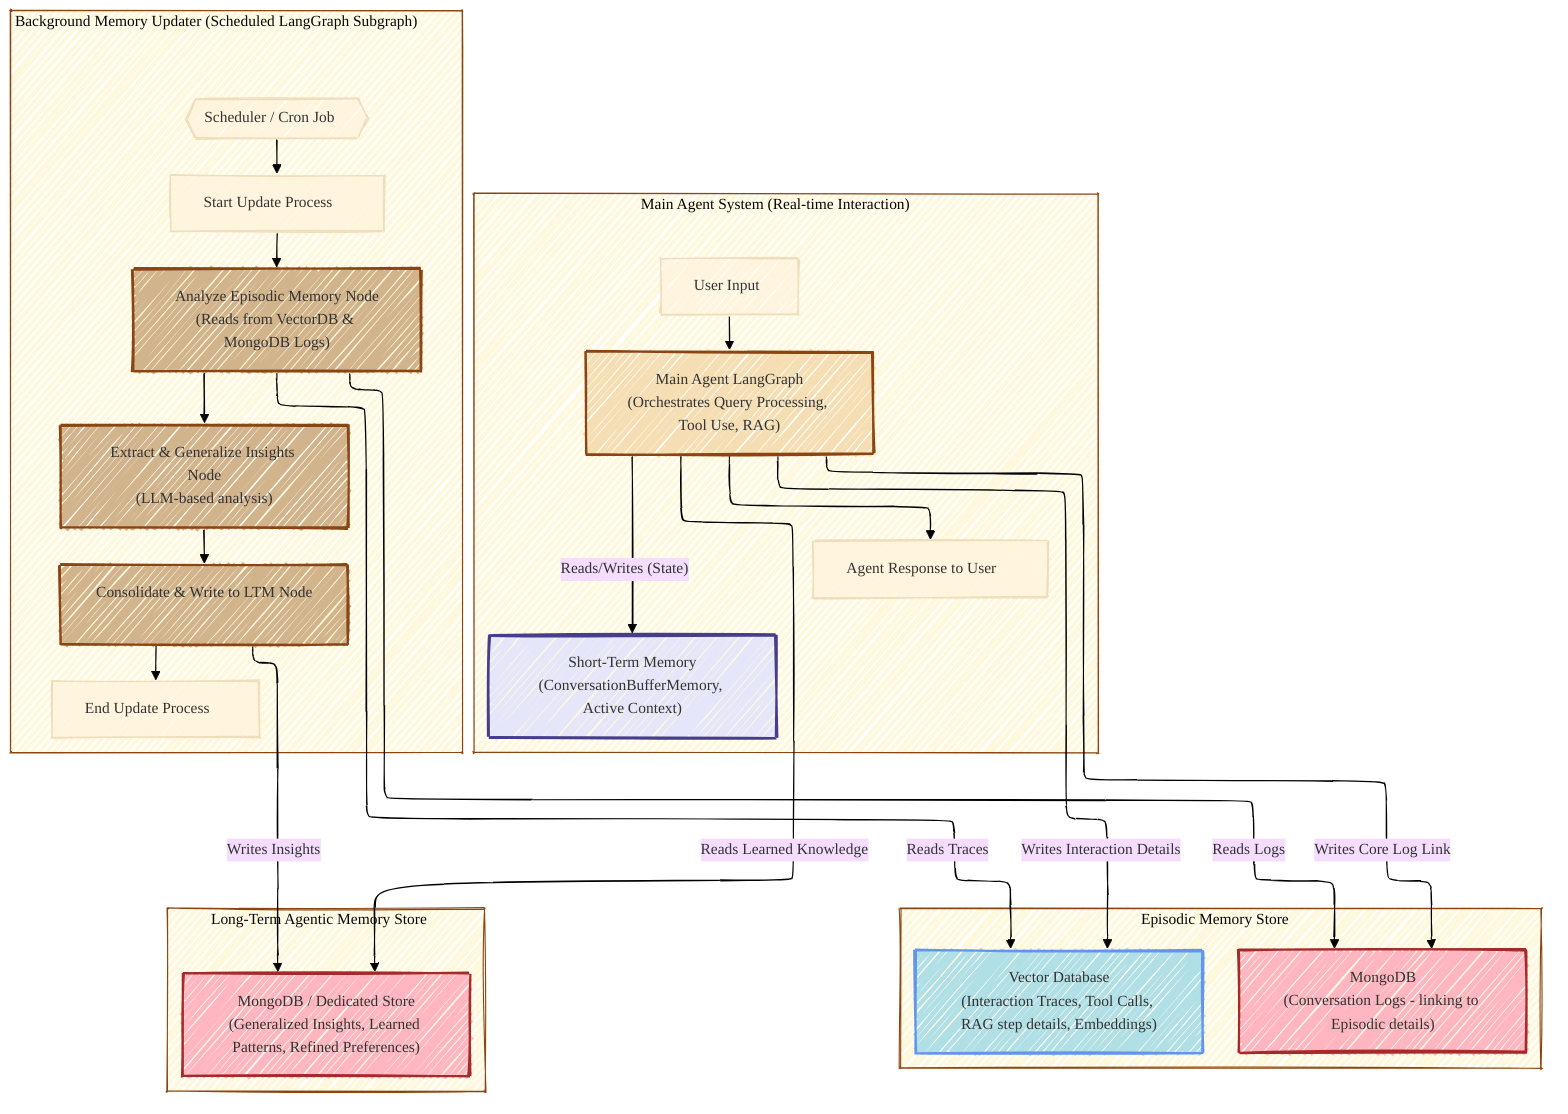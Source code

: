 ---
config:
  layout: elk
  look: handDrawn
  theme: base
  themeVariables:
    fontFamily: ''
    fontSize: 14px
    lineColor: '#000000'
---

graph TD
    classDef mainGraph fill:#F5DEB3,stroke:#8B4513,stroke-width:2px;
    classDef memoryComp fill:#E6E6FA,stroke:#483D8B,stroke-width:2px,shape:cylinder;
    classDef dbStore fill:#FFB6C1,stroke:#A52A2A,stroke-width:2px,shape:cylinder;
    classDef vectorStore fill:#B0E0E6,stroke:#6495ED,stroke-width:2px,shape:cylinder;
    classDef backgroundGraph fill:#D2B48C,stroke:#8B4513,stroke-width:2px;
    classDef logicNode fill:#FFF8DC,stroke:#8B4513,stroke-width:1px;


    subgraph Main_Agent_System ["Main Agent System (Real-time Interaction)"]
        direction TB
        UserInput[User Input] --> MainAgentLangGraph;
        MainAgentLangGraph["Main Agent LangGraph<br/>(Orchestrates Query Processing, Tool Use, RAG)"]:::mainGraph;
        MainAgentLangGraph --> AgentOutput[Agent Response to User];

        STM["Short-Term Memory<br/>(ConversationBufferMemory, Active Context)"]:::memoryComp;
        MainAgentLangGraph -- "Reads/Writes (State)" --> STM;
    end

    subgraph Episodic_Memory_Store ["Episodic Memory Store"]
        direction LR
        VectorDB_Episodic["Vector Database<br/>(Interaction Traces, Tool Calls, RAG step details, Embeddings)"]:::vectorStore;
        MongoDB_Conv_Logs["MongoDB<br/>(Conversation Logs - linking to Episodic details)"]:::dbStore;
    end

    subgraph Long_Term_Memory_Store ["Long-Term Agentic Memory Store"]
        direction TB
        LTM_DB["MongoDB / Dedicated Store<br/>(Generalized Insights, Learned Patterns, Refined Preferences)"]:::dbStore;
    end

    MainAgentLangGraph -- "Writes Interaction Details" --> VectorDB_Episodic;
    MainAgentLangGraph -- "Writes Core Log Link" --> MongoDB_Conv_Logs;
    MainAgentLangGraph -- "Reads Learned Knowledge" --> LTM_DB;


    subgraph Background_Memory_Updater ["Background Memory Updater (Scheduled LangGraph Subgraph)"]
        direction TB
        Scheduler{{Scheduler / Cron Job}} --> BG_LangGraph_Start;
        BG_LangGraph_Start[Start Update Process] --> AnalyzeEpisodic;
        AnalyzeEpisodic["Analyze Episodic Memory Node<br/>(Reads from VectorDB & MongoDB Logs)"]:::backgroundGraph;
        ExtractInsights["Extract & Generalize Insights Node<br/>(LLM-based analysis)"]:::backgroundGraph;
        ConsolidateToLTM["Consolidate & Write to LTM Node"]:::backgroundGraph;
        UpdateComplete[End Update Process]

        AnalyzeEpisodic --> ExtractInsights;
        ExtractInsights --> ConsolidateToLTM;
        ConsolidateToLTM --> UpdateComplete;
    end

    %% Connections for Background Updater
    AnalyzeEpisodic -- "Reads Traces" --> VectorDB_Episodic;
    AnalyzeEpisodic -- "Reads Logs" --> MongoDB_Conv_Logs;
    ConsolidateToLTM -- "Writes Insights" --> LTM_DB;

    %% Styling Subgraphs
    class Main_Agent_System logicNode; 
    class Episodic_Memory_Store logicNode;
    class Long_Term_Memory_Store logicNode;
    class Background_Memory_Updater logicNode;


    %% title Phase 9 Architecture: Deep Memory Integration & Background Updater